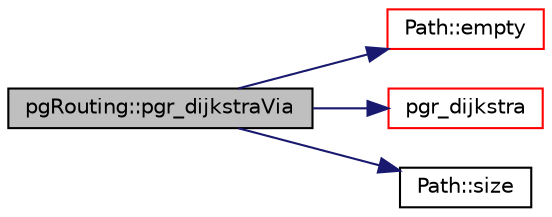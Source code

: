 digraph "pgRouting::pgr_dijkstraVia"
{
  edge [fontname="Helvetica",fontsize="10",labelfontname="Helvetica",labelfontsize="10"];
  node [fontname="Helvetica",fontsize="10",shape=record];
  rankdir="LR";
  Node0 [label="pgRouting::pgr_dijkstraVia",height=0.2,width=0.4,color="black", fillcolor="grey75", style="filled", fontcolor="black"];
  Node0 -> Node1 [color="midnightblue",fontsize="10",style="solid",fontname="Helvetica"];
  Node1 [label="Path::empty",height=0.2,width=0.4,color="red", fillcolor="white", style="filled",URL="$classPath.html#a75bd5ccf60152fefaff1df56be09946b"];
  Node0 -> Node4 [color="midnightblue",fontsize="10",style="solid",fontname="Helvetica"];
  Node4 [label="pgr_dijkstra",height=0.2,width=0.4,color="red", fillcolor="white", style="filled",URL="$dijkstra__driver_8cpp.html#afeb05fe552d2db0ce4bcfd0501a38efa"];
  Node0 -> Node7 [color="midnightblue",fontsize="10",style="solid",fontname="Helvetica"];
  Node7 [label="Path::size",height=0.2,width=0.4,color="black", fillcolor="white", style="filled",URL="$classPath.html#a3a0311765e131697250e7b45964c0510"];
}
